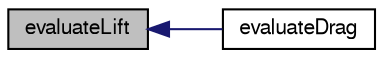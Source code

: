 digraph "evaluateLift"
{
  bgcolor="transparent";
  edge [fontname="FreeSans",fontsize="10",labelfontname="FreeSans",labelfontsize="10"];
  node [fontname="FreeSans",fontsize="10",shape=record];
  rankdir="LR";
  Node919 [label="evaluateLift",height=0.2,width=0.4,color="black", fillcolor="grey75", style="filled", fontcolor="black"];
  Node919 -> Node920 [dir="back",color="midnightblue",fontsize="10",style="solid",fontname="FreeSans"];
  Node920 [label="evaluateDrag",height=0.2,width=0.4,color="black",URL="$a23498.html#a021d1a848a9d0a32cc0908c2bf38a183",tooltip="Drag. "];
}
